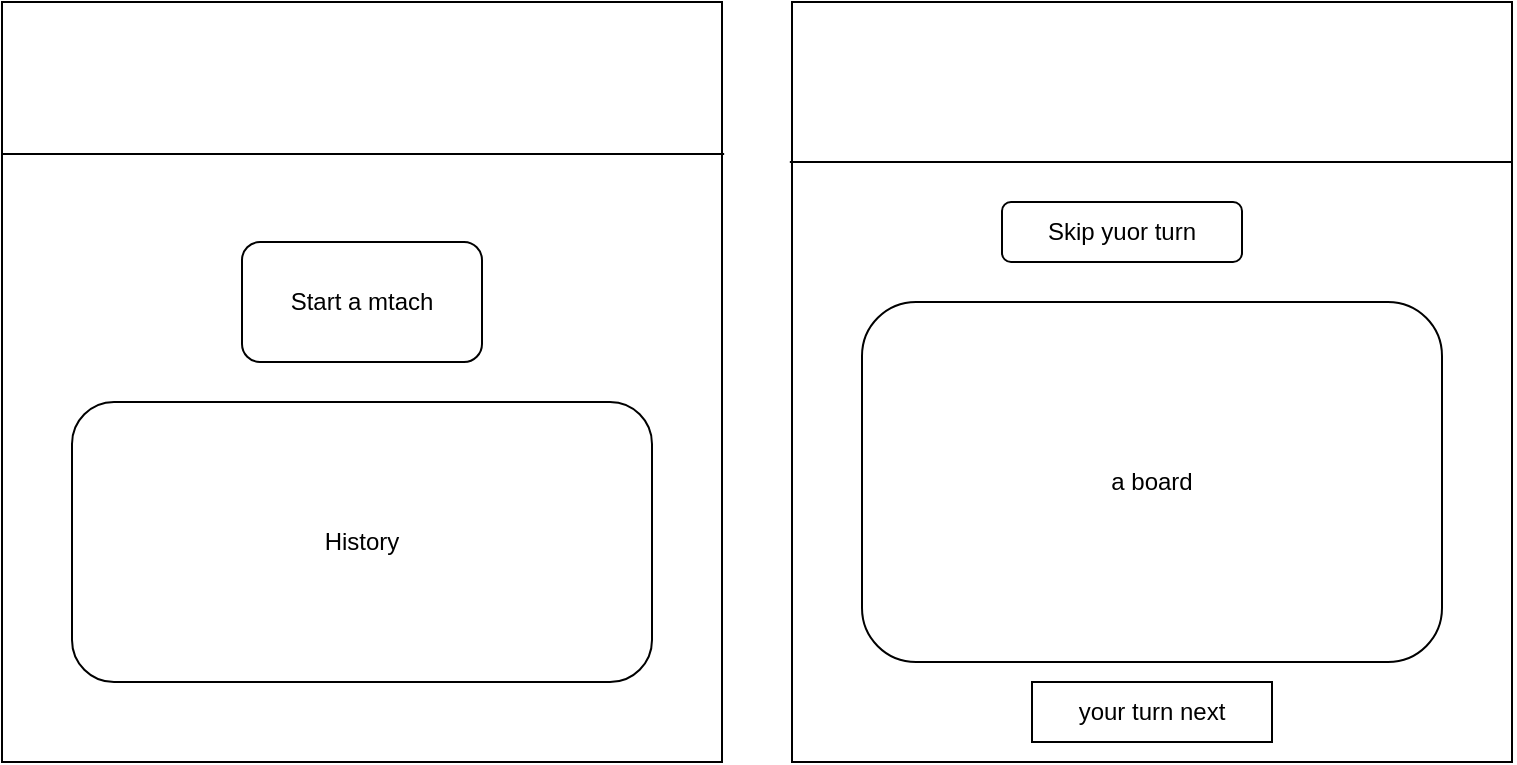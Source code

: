 <mxfile>
    <diagram id="RWigQq2xelYvxpPmx6fO" name="Page-1">
        <mxGraphModel dx="792" dy="467" grid="1" gridSize="10" guides="1" tooltips="1" connect="1" arrows="1" fold="1" page="1" pageScale="1" pageWidth="850" pageHeight="1100" math="0" shadow="0">
            <root>
                <mxCell id="0"/>
                <mxCell id="1" parent="0"/>
                <mxCell id="2" value="" style="rounded=0;whiteSpace=wrap;html=1;fillColor=none;" vertex="1" parent="1">
                    <mxGeometry x="30" y="40" width="360" height="380" as="geometry"/>
                </mxCell>
                <mxCell id="3" value="" style="endArrow=none;html=1;entryX=1.003;entryY=0.2;entryDx=0;entryDy=0;entryPerimeter=0;" edge="1" parent="1" target="2">
                    <mxGeometry width="50" height="50" relative="1" as="geometry">
                        <mxPoint x="30" y="116" as="sourcePoint"/>
                        <mxPoint x="440" y="230" as="targetPoint"/>
                        <Array as="points">
                            <mxPoint x="320" y="116"/>
                        </Array>
                    </mxGeometry>
                </mxCell>
                <mxCell id="4" value="Start a mtach" style="rounded=1;whiteSpace=wrap;html=1;fillColor=none;" vertex="1" parent="1">
                    <mxGeometry x="150" y="160" width="120" height="60" as="geometry"/>
                </mxCell>
                <mxCell id="5" value="History" style="rounded=1;whiteSpace=wrap;html=1;fillColor=none;" vertex="1" parent="1">
                    <mxGeometry x="65" y="240" width="290" height="140" as="geometry"/>
                </mxCell>
                <mxCell id="6" value="" style="rounded=0;whiteSpace=wrap;html=1;fillColor=none;" vertex="1" parent="1">
                    <mxGeometry x="425" y="40" width="360" height="380" as="geometry"/>
                </mxCell>
                <mxCell id="7" value="Skip yuor turn" style="rounded=1;whiteSpace=wrap;html=1;fillColor=none;" vertex="1" parent="1">
                    <mxGeometry x="530" y="140" width="120" height="30" as="geometry"/>
                </mxCell>
                <mxCell id="8" value="a board" style="rounded=1;whiteSpace=wrap;html=1;fillColor=none;" vertex="1" parent="1">
                    <mxGeometry x="460" y="190" width="290" height="180" as="geometry"/>
                </mxCell>
                <mxCell id="9" value="" style="endArrow=none;html=1;entryX=1.003;entryY=0.2;entryDx=0;entryDy=0;entryPerimeter=0;" edge="1" parent="1">
                    <mxGeometry width="50" height="50" relative="1" as="geometry">
                        <mxPoint x="423.92" y="120" as="sourcePoint"/>
                        <mxPoint x="785" y="120" as="targetPoint"/>
                        <Array as="points">
                            <mxPoint x="713.92" y="120"/>
                        </Array>
                    </mxGeometry>
                </mxCell>
                <mxCell id="10" value="your turn next" style="rounded=0;whiteSpace=wrap;html=1;fillColor=none;" vertex="1" parent="1">
                    <mxGeometry x="545" y="380" width="120" height="30" as="geometry"/>
                </mxCell>
            </root>
        </mxGraphModel>
    </diagram>
</mxfile>